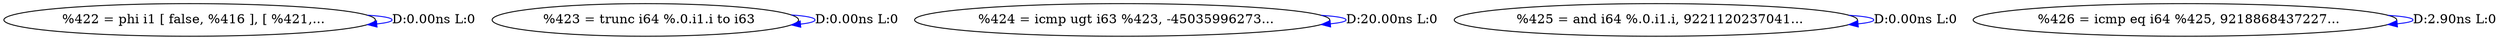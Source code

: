digraph {
Node0x3d18140[label="  %422 = phi i1 [ false, %416 ], [ %421,..."];
Node0x3d18140 -> Node0x3d18140[label="D:0.00ns L:0",color=blue];
Node0x3d18220[label="  %423 = trunc i64 %.0.i1.i to i63"];
Node0x3d18220 -> Node0x3d18220[label="D:0.00ns L:0",color=blue];
Node0x3d18300[label="  %424 = icmp ugt i63 %423, -45035996273..."];
Node0x3d18300 -> Node0x3d18300[label="D:20.00ns L:0",color=blue];
Node0x3d183e0[label="  %425 = and i64 %.0.i1.i, 9221120237041..."];
Node0x3d183e0 -> Node0x3d183e0[label="D:0.00ns L:0",color=blue];
Node0x3d184c0[label="  %426 = icmp eq i64 %425, 9218868437227..."];
Node0x3d184c0 -> Node0x3d184c0[label="D:2.90ns L:0",color=blue];
}
